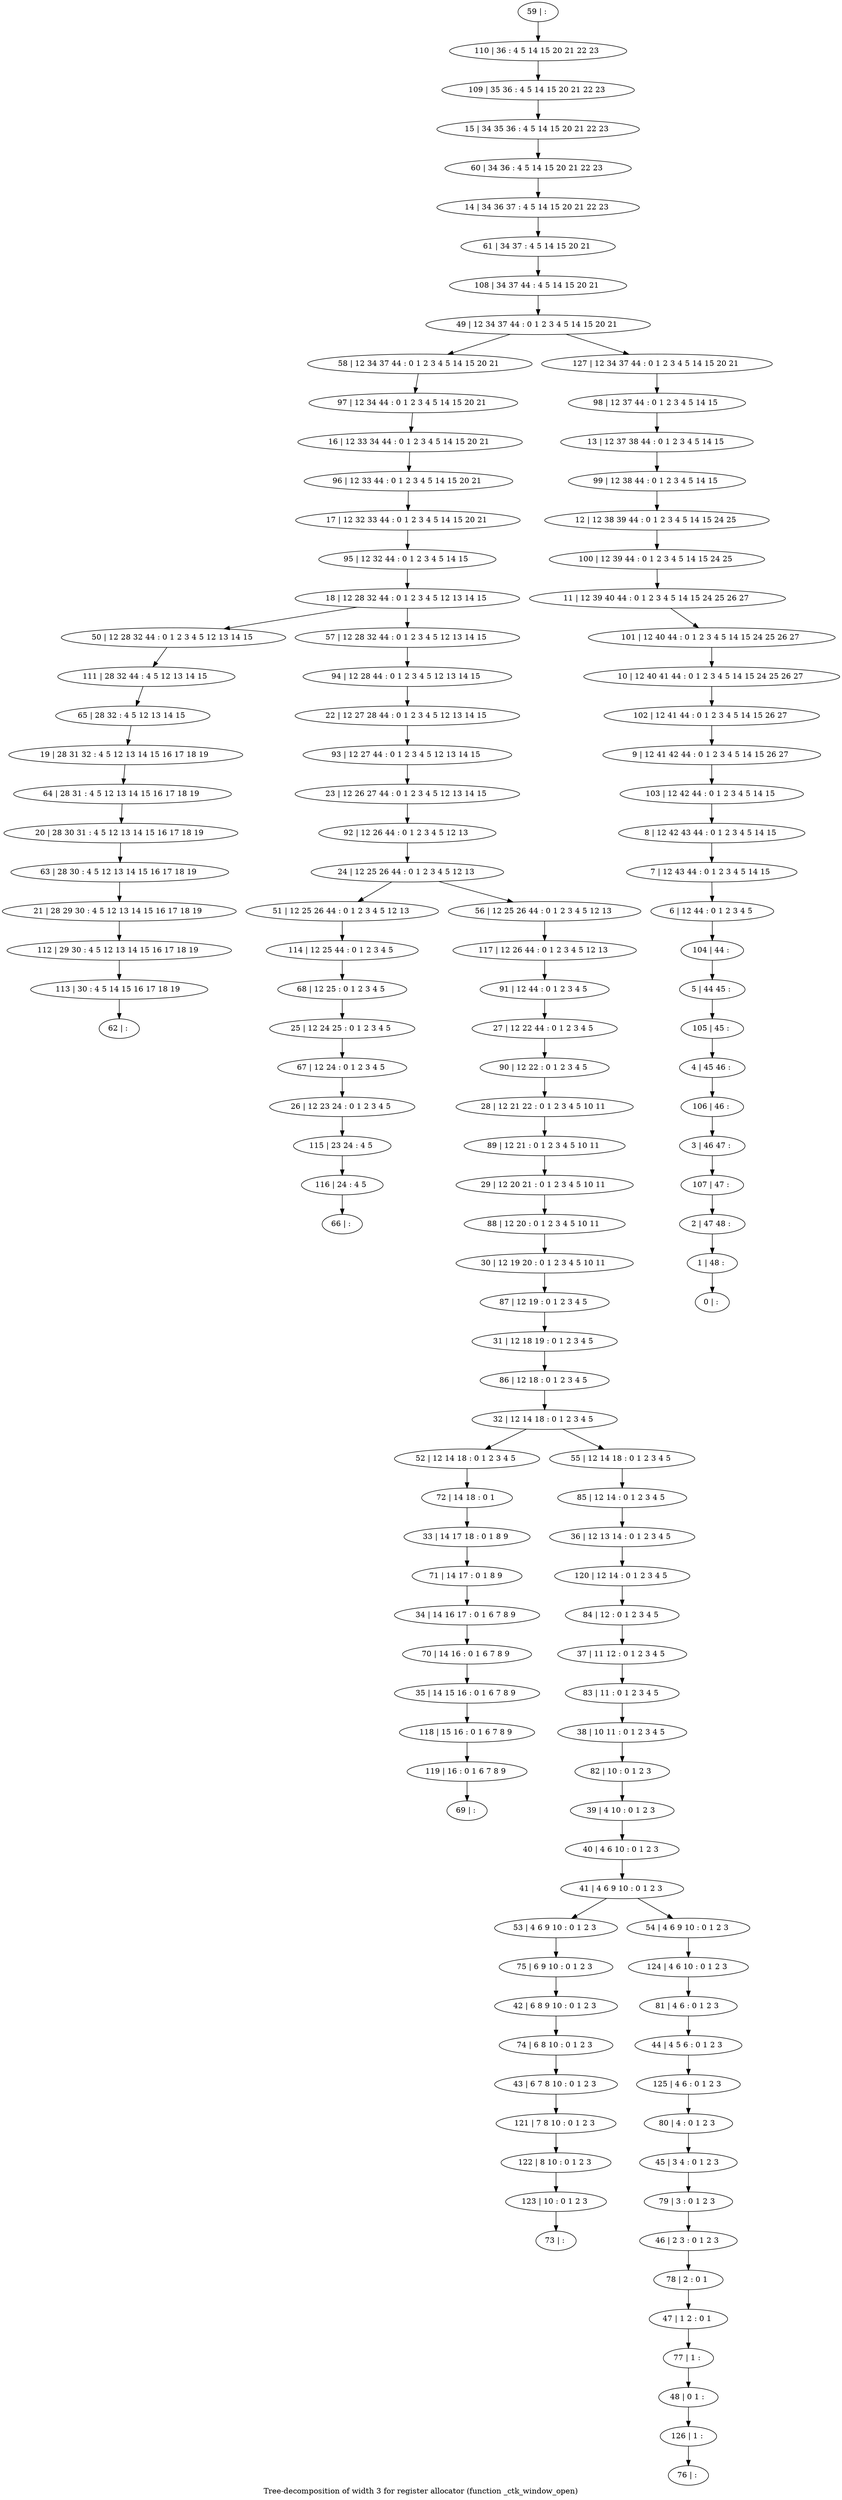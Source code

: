 digraph G {
graph [label="Tree-decomposition of width 3 for register allocator (function _ctk_window_open)"]
0[label="0 | : "];
1[label="1 | 48 : "];
2[label="2 | 47 48 : "];
3[label="3 | 46 47 : "];
4[label="4 | 45 46 : "];
5[label="5 | 44 45 : "];
6[label="6 | 12 44 : 0 1 2 3 4 5 "];
7[label="7 | 12 43 44 : 0 1 2 3 4 5 14 15 "];
8[label="8 | 12 42 43 44 : 0 1 2 3 4 5 14 15 "];
9[label="9 | 12 41 42 44 : 0 1 2 3 4 5 14 15 26 27 "];
10[label="10 | 12 40 41 44 : 0 1 2 3 4 5 14 15 24 25 26 27 "];
11[label="11 | 12 39 40 44 : 0 1 2 3 4 5 14 15 24 25 26 27 "];
12[label="12 | 12 38 39 44 : 0 1 2 3 4 5 14 15 24 25 "];
13[label="13 | 12 37 38 44 : 0 1 2 3 4 5 14 15 "];
14[label="14 | 34 36 37 : 4 5 14 15 20 21 22 23 "];
15[label="15 | 34 35 36 : 4 5 14 15 20 21 22 23 "];
16[label="16 | 12 33 34 44 : 0 1 2 3 4 5 14 15 20 21 "];
17[label="17 | 12 32 33 44 : 0 1 2 3 4 5 14 15 20 21 "];
18[label="18 | 12 28 32 44 : 0 1 2 3 4 5 12 13 14 15 "];
19[label="19 | 28 31 32 : 4 5 12 13 14 15 16 17 18 19 "];
20[label="20 | 28 30 31 : 4 5 12 13 14 15 16 17 18 19 "];
21[label="21 | 28 29 30 : 4 5 12 13 14 15 16 17 18 19 "];
22[label="22 | 12 27 28 44 : 0 1 2 3 4 5 12 13 14 15 "];
23[label="23 | 12 26 27 44 : 0 1 2 3 4 5 12 13 14 15 "];
24[label="24 | 12 25 26 44 : 0 1 2 3 4 5 12 13 "];
25[label="25 | 12 24 25 : 0 1 2 3 4 5 "];
26[label="26 | 12 23 24 : 0 1 2 3 4 5 "];
27[label="27 | 12 22 44 : 0 1 2 3 4 5 "];
28[label="28 | 12 21 22 : 0 1 2 3 4 5 10 11 "];
29[label="29 | 12 20 21 : 0 1 2 3 4 5 10 11 "];
30[label="30 | 12 19 20 : 0 1 2 3 4 5 10 11 "];
31[label="31 | 12 18 19 : 0 1 2 3 4 5 "];
32[label="32 | 12 14 18 : 0 1 2 3 4 5 "];
33[label="33 | 14 17 18 : 0 1 8 9 "];
34[label="34 | 14 16 17 : 0 1 6 7 8 9 "];
35[label="35 | 14 15 16 : 0 1 6 7 8 9 "];
36[label="36 | 12 13 14 : 0 1 2 3 4 5 "];
37[label="37 | 11 12 : 0 1 2 3 4 5 "];
38[label="38 | 10 11 : 0 1 2 3 4 5 "];
39[label="39 | 4 10 : 0 1 2 3 "];
40[label="40 | 4 6 10 : 0 1 2 3 "];
41[label="41 | 4 6 9 10 : 0 1 2 3 "];
42[label="42 | 6 8 9 10 : 0 1 2 3 "];
43[label="43 | 6 7 8 10 : 0 1 2 3 "];
44[label="44 | 4 5 6 : 0 1 2 3 "];
45[label="45 | 3 4 : 0 1 2 3 "];
46[label="46 | 2 3 : 0 1 2 3 "];
47[label="47 | 1 2 : 0 1 "];
48[label="48 | 0 1 : "];
49[label="49 | 12 34 37 44 : 0 1 2 3 4 5 14 15 20 21 "];
50[label="50 | 12 28 32 44 : 0 1 2 3 4 5 12 13 14 15 "];
51[label="51 | 12 25 26 44 : 0 1 2 3 4 5 12 13 "];
52[label="52 | 12 14 18 : 0 1 2 3 4 5 "];
53[label="53 | 4 6 9 10 : 0 1 2 3 "];
54[label="54 | 4 6 9 10 : 0 1 2 3 "];
55[label="55 | 12 14 18 : 0 1 2 3 4 5 "];
56[label="56 | 12 25 26 44 : 0 1 2 3 4 5 12 13 "];
57[label="57 | 12 28 32 44 : 0 1 2 3 4 5 12 13 14 15 "];
58[label="58 | 12 34 37 44 : 0 1 2 3 4 5 14 15 20 21 "];
59[label="59 | : "];
60[label="60 | 34 36 : 4 5 14 15 20 21 22 23 "];
61[label="61 | 34 37 : 4 5 14 15 20 21 "];
62[label="62 | : "];
63[label="63 | 28 30 : 4 5 12 13 14 15 16 17 18 19 "];
64[label="64 | 28 31 : 4 5 12 13 14 15 16 17 18 19 "];
65[label="65 | 28 32 : 4 5 12 13 14 15 "];
66[label="66 | : "];
67[label="67 | 12 24 : 0 1 2 3 4 5 "];
68[label="68 | 12 25 : 0 1 2 3 4 5 "];
69[label="69 | : "];
70[label="70 | 14 16 : 0 1 6 7 8 9 "];
71[label="71 | 14 17 : 0 1 8 9 "];
72[label="72 | 14 18 : 0 1 "];
73[label="73 | : "];
74[label="74 | 6 8 10 : 0 1 2 3 "];
75[label="75 | 6 9 10 : 0 1 2 3 "];
76[label="76 | : "];
77[label="77 | 1 : "];
78[label="78 | 2 : 0 1 "];
79[label="79 | 3 : 0 1 2 3 "];
80[label="80 | 4 : 0 1 2 3 "];
81[label="81 | 4 6 : 0 1 2 3 "];
82[label="82 | 10 : 0 1 2 3 "];
83[label="83 | 11 : 0 1 2 3 4 5 "];
84[label="84 | 12 : 0 1 2 3 4 5 "];
85[label="85 | 12 14 : 0 1 2 3 4 5 "];
86[label="86 | 12 18 : 0 1 2 3 4 5 "];
87[label="87 | 12 19 : 0 1 2 3 4 5 "];
88[label="88 | 12 20 : 0 1 2 3 4 5 10 11 "];
89[label="89 | 12 21 : 0 1 2 3 4 5 10 11 "];
90[label="90 | 12 22 : 0 1 2 3 4 5 "];
91[label="91 | 12 44 : 0 1 2 3 4 5 "];
92[label="92 | 12 26 44 : 0 1 2 3 4 5 12 13 "];
93[label="93 | 12 27 44 : 0 1 2 3 4 5 12 13 14 15 "];
94[label="94 | 12 28 44 : 0 1 2 3 4 5 12 13 14 15 "];
95[label="95 | 12 32 44 : 0 1 2 3 4 5 14 15 "];
96[label="96 | 12 33 44 : 0 1 2 3 4 5 14 15 20 21 "];
97[label="97 | 12 34 44 : 0 1 2 3 4 5 14 15 20 21 "];
98[label="98 | 12 37 44 : 0 1 2 3 4 5 14 15 "];
99[label="99 | 12 38 44 : 0 1 2 3 4 5 14 15 "];
100[label="100 | 12 39 44 : 0 1 2 3 4 5 14 15 24 25 "];
101[label="101 | 12 40 44 : 0 1 2 3 4 5 14 15 24 25 26 27 "];
102[label="102 | 12 41 44 : 0 1 2 3 4 5 14 15 26 27 "];
103[label="103 | 12 42 44 : 0 1 2 3 4 5 14 15 "];
104[label="104 | 44 : "];
105[label="105 | 45 : "];
106[label="106 | 46 : "];
107[label="107 | 47 : "];
108[label="108 | 34 37 44 : 4 5 14 15 20 21 "];
109[label="109 | 35 36 : 4 5 14 15 20 21 22 23 "];
110[label="110 | 36 : 4 5 14 15 20 21 22 23 "];
111[label="111 | 28 32 44 : 4 5 12 13 14 15 "];
112[label="112 | 29 30 : 4 5 12 13 14 15 16 17 18 19 "];
113[label="113 | 30 : 4 5 14 15 16 17 18 19 "];
114[label="114 | 12 25 44 : 0 1 2 3 4 5 "];
115[label="115 | 23 24 : 4 5 "];
116[label="116 | 24 : 4 5 "];
117[label="117 | 12 26 44 : 0 1 2 3 4 5 12 13 "];
118[label="118 | 15 16 : 0 1 6 7 8 9 "];
119[label="119 | 16 : 0 1 6 7 8 9 "];
120[label="120 | 12 14 : 0 1 2 3 4 5 "];
121[label="121 | 7 8 10 : 0 1 2 3 "];
122[label="122 | 8 10 : 0 1 2 3 "];
123[label="123 | 10 : 0 1 2 3 "];
124[label="124 | 4 6 10 : 0 1 2 3 "];
125[label="125 | 4 6 : 0 1 2 3 "];
126[label="126 | 1 : "];
127[label="127 | 12 34 37 44 : 0 1 2 3 4 5 14 15 20 21 "];
39->40 ;
40->41 ;
18->50 ;
24->51 ;
32->52 ;
41->53 ;
41->54 ;
32->55 ;
24->56 ;
18->57 ;
63->21 ;
20->63 ;
64->20 ;
19->64 ;
65->19 ;
67->26 ;
25->67 ;
68->25 ;
70->35 ;
34->70 ;
71->34 ;
33->71 ;
72->33 ;
52->72 ;
74->43 ;
42->74 ;
75->42 ;
53->75 ;
77->48 ;
47->77 ;
78->47 ;
46->78 ;
79->46 ;
45->79 ;
80->45 ;
81->44 ;
82->39 ;
38->82 ;
83->38 ;
37->83 ;
84->37 ;
85->36 ;
55->85 ;
86->32 ;
31->86 ;
87->31 ;
30->87 ;
88->30 ;
29->88 ;
89->29 ;
28->89 ;
90->28 ;
27->90 ;
91->27 ;
92->24 ;
23->92 ;
93->23 ;
22->93 ;
94->22 ;
57->94 ;
95->18 ;
17->95 ;
96->17 ;
16->96 ;
97->16 ;
58->97 ;
111->65 ;
50->111 ;
21->112 ;
113->62 ;
112->113 ;
114->68 ;
51->114 ;
26->115 ;
116->66 ;
115->116 ;
117->91 ;
56->117 ;
35->118 ;
119->69 ;
118->119 ;
120->84 ;
36->120 ;
43->121 ;
121->122 ;
123->73 ;
122->123 ;
124->81 ;
54->124 ;
125->80 ;
44->125 ;
126->76 ;
48->126 ;
59->110 ;
110->109 ;
109->15 ;
15->60 ;
60->14 ;
14->61 ;
61->108 ;
108->49 ;
98->13 ;
13->99 ;
99->12 ;
12->100 ;
100->11 ;
11->101 ;
101->10 ;
10->102 ;
102->9 ;
9->103 ;
103->8 ;
8->7 ;
7->6 ;
6->104 ;
104->5 ;
5->105 ;
105->4 ;
4->106 ;
106->3 ;
3->107 ;
107->2 ;
2->1 ;
1->0 ;
127->98 ;
49->58 ;
49->127 ;
}

